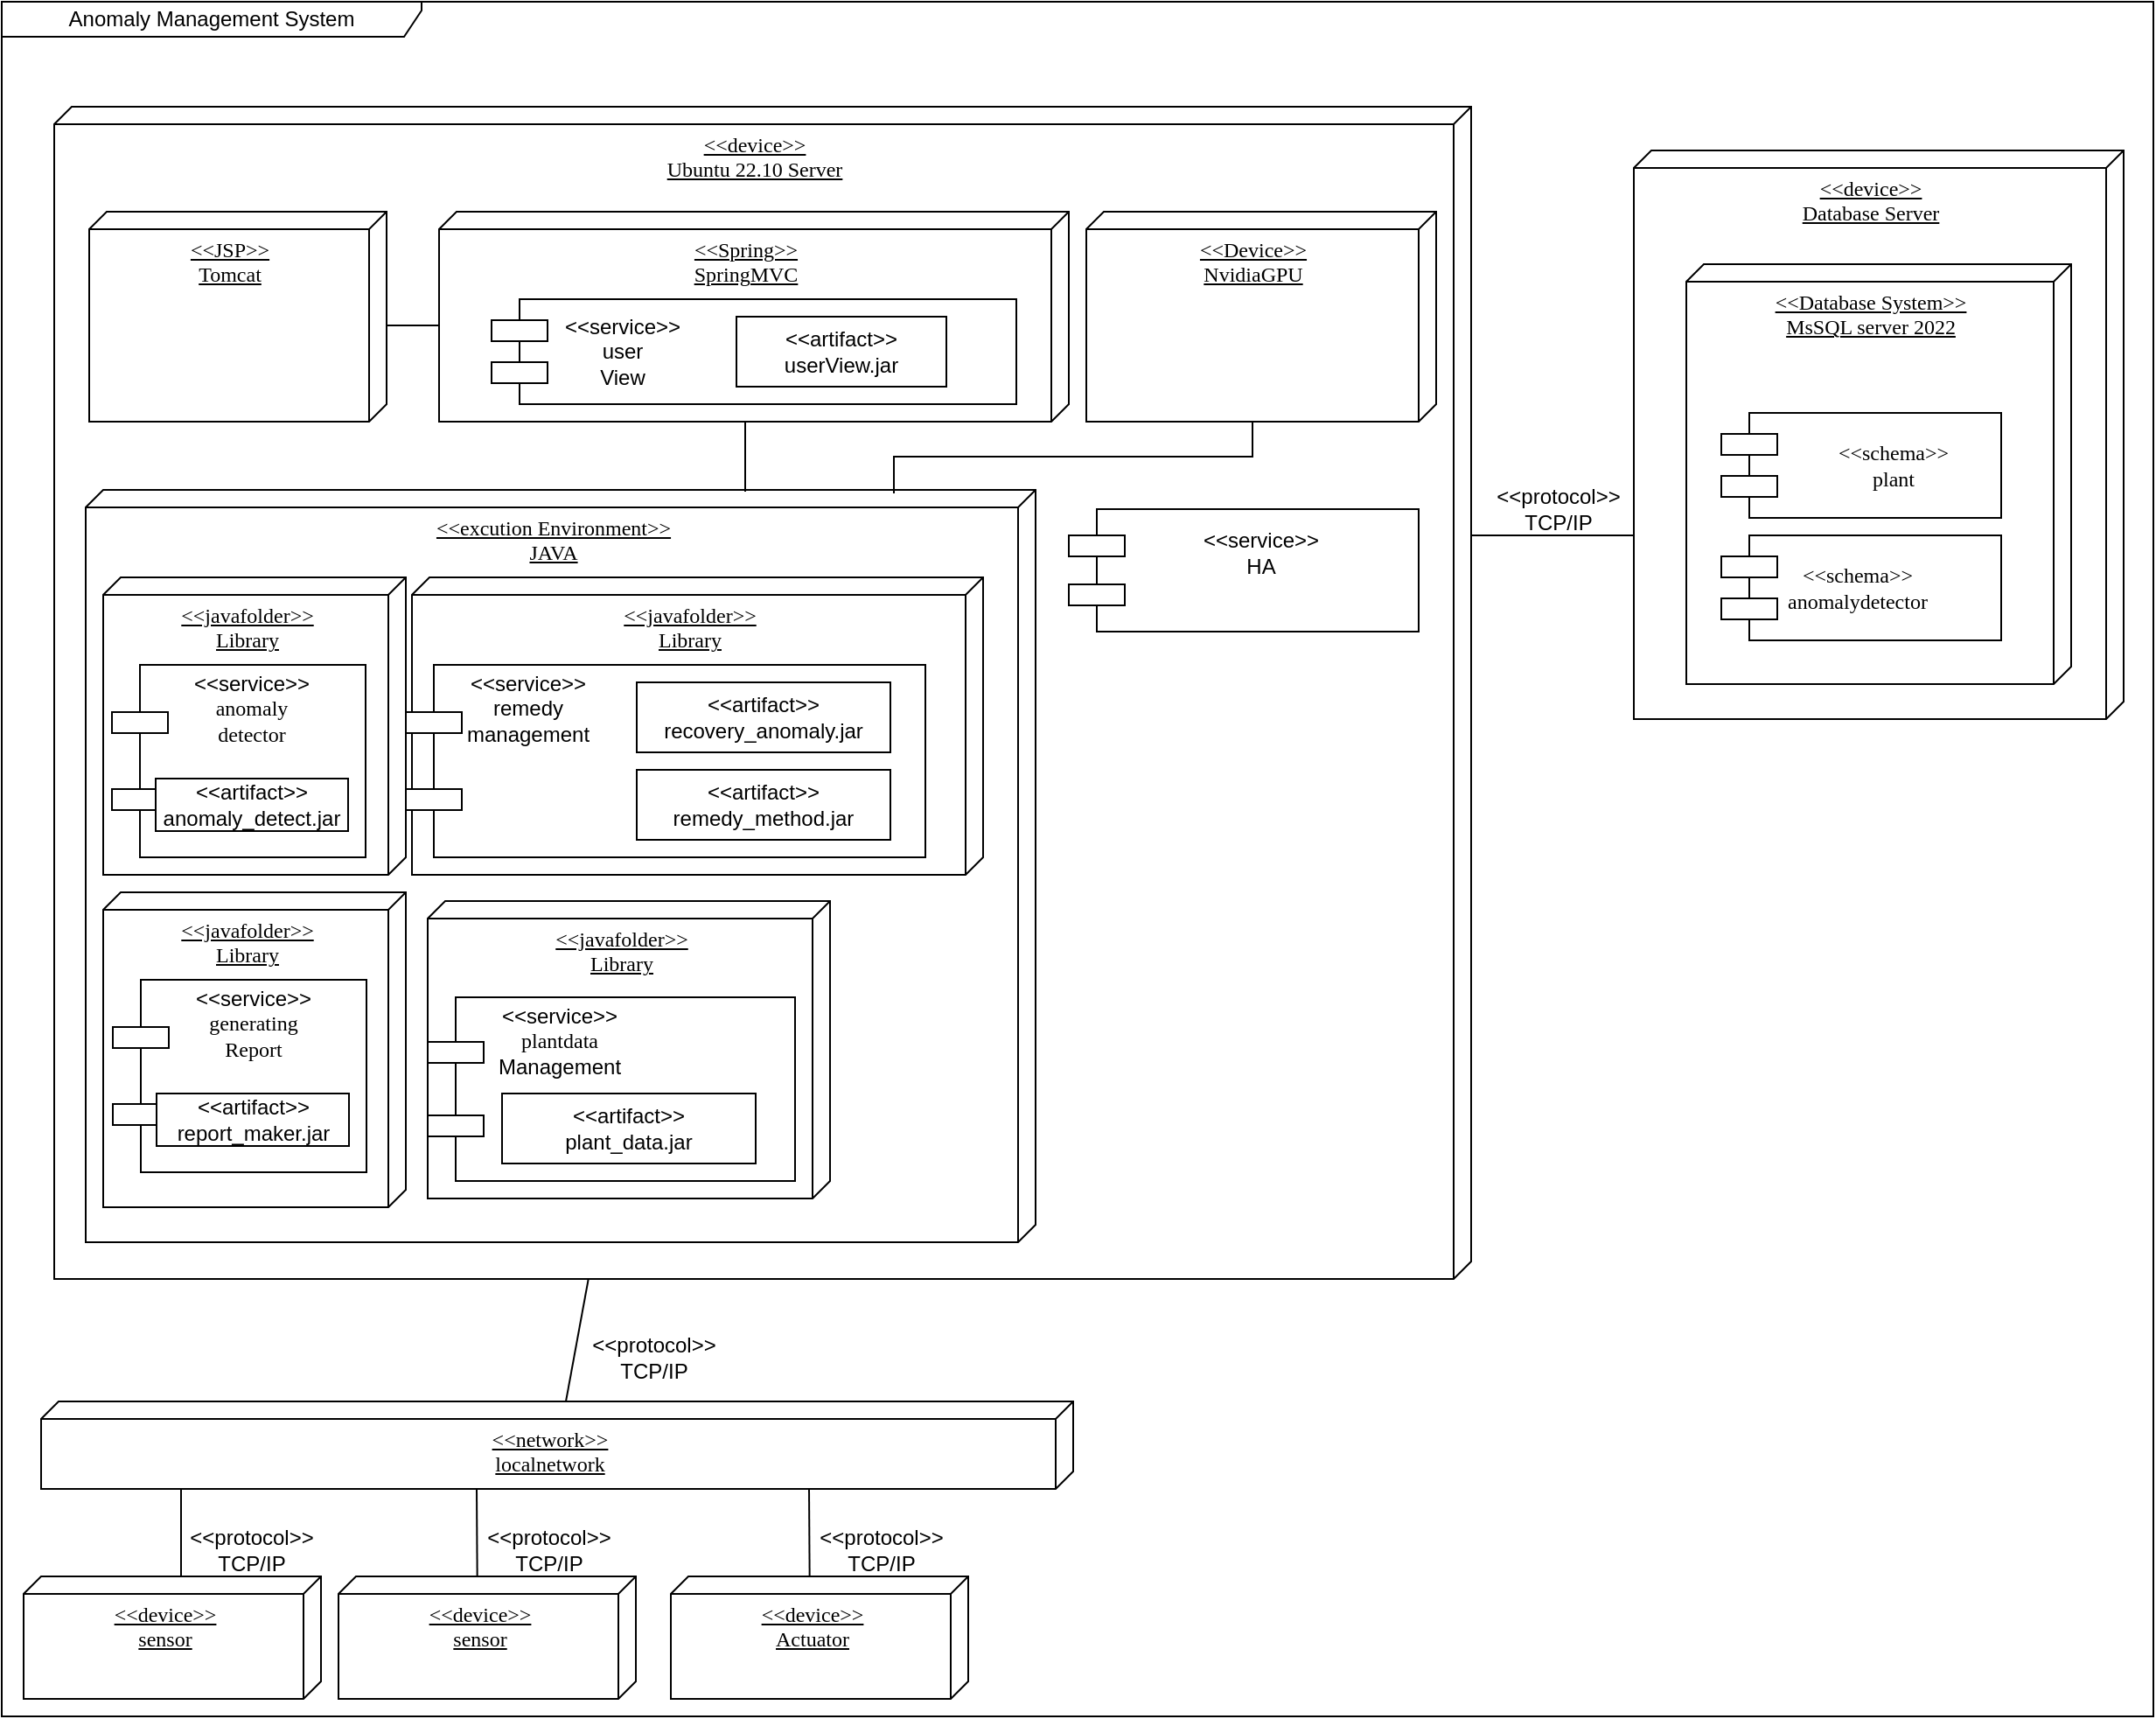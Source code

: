 <mxfile version="21.1.7" type="github">
  <diagram name="Page-1" id="5f0bae14-7c28-e335-631c-24af17079c00">
    <mxGraphModel dx="2700" dy="1713" grid="1" gridSize="10" guides="1" tooltips="1" connect="1" arrows="1" fold="1" page="1" pageScale="1" pageWidth="1100" pageHeight="850" background="none" math="0" shadow="0">
      <root>
        <mxCell id="0" />
        <mxCell id="1" parent="0" />
        <mxCell id="Wp49OkV0YaMOu1lBNxqz-1" value="&amp;lt;&amp;lt;device&amp;gt;&amp;gt; &lt;br&gt;Ubuntu 22.10 Server" style="verticalAlign=top;align=center;spacingTop=8;spacingLeft=2;spacingRight=12;shape=cube;size=10;direction=south;fontStyle=4;html=1;rounded=0;shadow=0;comic=0;labelBackgroundColor=none;strokeWidth=1;fontFamily=Verdana;fontSize=12" vertex="1" parent="1">
          <mxGeometry x="-110" y="-730" width="810" height="670" as="geometry" />
        </mxCell>
        <mxCell id="Wp49OkV0YaMOu1lBNxqz-2" value="Anomaly Management System" style="shape=umlFrame;whiteSpace=wrap;html=1;pointerEvents=0;width=240;height=20;" vertex="1" parent="1">
          <mxGeometry x="-140" y="-790" width="1230" height="980" as="geometry" />
        </mxCell>
        <mxCell id="Wp49OkV0YaMOu1lBNxqz-4" value="&amp;lt;&amp;lt;JSP&amp;gt;&amp;gt;&lt;br&gt;Tomcat" style="verticalAlign=top;align=center;spacingTop=8;spacingLeft=2;spacingRight=12;shape=cube;size=10;direction=south;fontStyle=4;html=1;rounded=0;shadow=0;comic=0;labelBackgroundColor=none;strokeWidth=1;fontFamily=Verdana;fontSize=12" vertex="1" parent="1">
          <mxGeometry x="-90" y="-670" width="170" height="120" as="geometry" />
        </mxCell>
        <mxCell id="Wp49OkV0YaMOu1lBNxqz-5" value="&amp;lt;&amp;lt;device&amp;gt;&amp;gt; &lt;br&gt;Database Server" style="verticalAlign=top;align=center;spacingTop=8;spacingLeft=2;spacingRight=12;shape=cube;size=10;direction=south;fontStyle=4;html=1;rounded=0;shadow=0;comic=0;labelBackgroundColor=none;strokeWidth=1;fontFamily=Verdana;fontSize=12" vertex="1" parent="1">
          <mxGeometry x="793" y="-705" width="280" height="325" as="geometry" />
        </mxCell>
        <mxCell id="Wp49OkV0YaMOu1lBNxqz-3" value="&amp;lt;&amp;lt;Database System&amp;gt;&amp;gt;&lt;br&gt;MsSQL server 2022" style="verticalAlign=top;align=center;spacingTop=8;spacingLeft=2;spacingRight=12;shape=cube;size=10;direction=south;fontStyle=4;html=1;rounded=0;shadow=0;comic=0;labelBackgroundColor=none;strokeWidth=1;fontFamily=Verdana;fontSize=12" vertex="1" parent="1">
          <mxGeometry x="823" y="-640" width="220" height="240" as="geometry" />
        </mxCell>
        <mxCell id="Wp49OkV0YaMOu1lBNxqz-6" value="&amp;lt;&amp;lt;Spring&amp;gt;&amp;gt;&lt;br&gt;SpringMVC" style="verticalAlign=top;align=center;spacingTop=8;spacingLeft=2;spacingRight=12;shape=cube;size=10;direction=south;fontStyle=4;html=1;rounded=0;shadow=0;comic=0;labelBackgroundColor=none;strokeWidth=1;fontFamily=Verdana;fontSize=12" vertex="1" parent="1">
          <mxGeometry x="110" y="-670" width="360" height="120" as="geometry" />
        </mxCell>
        <mxCell id="Wp49OkV0YaMOu1lBNxqz-9" value="" style="endArrow=none;html=1;rounded=0;entryX=0;entryY=0;entryDx=220;entryDy=280;entryPerimeter=0;" edge="1" parent="1" target="Wp49OkV0YaMOu1lBNxqz-5">
          <mxGeometry width="50" height="50" relative="1" as="geometry">
            <mxPoint x="700" y="-485" as="sourcePoint" />
            <mxPoint x="463" y="-480" as="targetPoint" />
          </mxGeometry>
        </mxCell>
        <mxCell id="Wp49OkV0YaMOu1lBNxqz-10" value="&amp;lt;&amp;lt;protocol&amp;gt;&amp;gt;&lt;br&gt;TCP/IP" style="text;html=1;strokeColor=none;fillColor=none;align=center;verticalAlign=middle;whiteSpace=wrap;rounded=0;" vertex="1" parent="1">
          <mxGeometry x="720" y="-515" width="60" height="30" as="geometry" />
        </mxCell>
        <mxCell id="Wp49OkV0YaMOu1lBNxqz-11" value="&amp;lt;&amp;lt;device&amp;gt;&amp;gt;&lt;br&gt;sensor" style="verticalAlign=top;align=center;spacingTop=8;spacingLeft=2;spacingRight=12;shape=cube;size=10;direction=south;fontStyle=4;html=1;rounded=0;shadow=0;comic=0;labelBackgroundColor=none;strokeWidth=1;fontFamily=Verdana;fontSize=12" vertex="1" parent="1">
          <mxGeometry x="-127.5" y="110" width="170" height="70" as="geometry" />
        </mxCell>
        <mxCell id="Wp49OkV0YaMOu1lBNxqz-12" value="&amp;lt;&amp;lt;network&amp;gt;&amp;gt;&lt;br&gt;localnetwork" style="verticalAlign=top;align=center;spacingTop=8;spacingLeft=2;spacingRight=12;shape=cube;size=10;direction=south;fontStyle=4;html=1;rounded=0;shadow=0;comic=0;labelBackgroundColor=none;strokeWidth=1;fontFamily=Verdana;fontSize=12" vertex="1" parent="1">
          <mxGeometry x="-117.5" y="10" width="590" height="50" as="geometry" />
        </mxCell>
        <mxCell id="Wp49OkV0YaMOu1lBNxqz-14" value="" style="endArrow=none;html=1;rounded=0;exitX=0;exitY=0;exitDx=0;exitDy=80;exitPerimeter=0;" edge="1" parent="1" source="Wp49OkV0YaMOu1lBNxqz-11">
          <mxGeometry width="50" height="50" relative="1" as="geometry">
            <mxPoint x="492.5" y="-200" as="sourcePoint" />
            <mxPoint x="-37.5" y="60" as="targetPoint" />
          </mxGeometry>
        </mxCell>
        <mxCell id="Wp49OkV0YaMOu1lBNxqz-15" value="" style="endArrow=none;html=1;rounded=0;exitX=0;exitY=0;exitDx=0;exitDy=80;exitPerimeter=0;" edge="1" parent="1">
          <mxGeometry width="50" height="50" relative="1" as="geometry">
            <mxPoint x="131.83" y="110" as="sourcePoint" />
            <mxPoint x="131.5" y="60" as="targetPoint" />
          </mxGeometry>
        </mxCell>
        <mxCell id="Wp49OkV0YaMOu1lBNxqz-18" value="&amp;lt;&amp;lt;protocol&amp;gt;&amp;gt;&lt;br&gt;TCP/IP" style="text;html=1;strokeColor=none;fillColor=none;align=center;verticalAlign=middle;whiteSpace=wrap;rounded=0;" vertex="1" parent="1">
          <mxGeometry x="142.5" y="80" width="60" height="30" as="geometry" />
        </mxCell>
        <mxCell id="Wp49OkV0YaMOu1lBNxqz-19" value="&amp;lt;&amp;lt;protocol&amp;gt;&amp;gt;&lt;br&gt;TCP/IP" style="text;html=1;strokeColor=none;fillColor=none;align=center;verticalAlign=middle;whiteSpace=wrap;rounded=0;" vertex="1" parent="1">
          <mxGeometry x="-27.5" y="80" width="60" height="30" as="geometry" />
        </mxCell>
        <mxCell id="Wp49OkV0YaMOu1lBNxqz-20" value="" style="shape=component;align=left;spacingLeft=36;rounded=0;shadow=0;comic=0;labelBackgroundColor=none;strokeWidth=1;fontFamily=Verdana;fontSize=12;html=1;" vertex="1" parent="1">
          <mxGeometry x="140" y="-620" width="300" height="60" as="geometry" />
        </mxCell>
        <mxCell id="Wp49OkV0YaMOu1lBNxqz-24" value="&amp;lt;&amp;lt;device&amp;gt;&amp;gt;&lt;br&gt;sensor" style="verticalAlign=top;align=center;spacingTop=8;spacingLeft=2;spacingRight=12;shape=cube;size=10;direction=south;fontStyle=4;html=1;rounded=0;shadow=0;comic=0;labelBackgroundColor=none;strokeWidth=1;fontFamily=Verdana;fontSize=12" vertex="1" parent="1">
          <mxGeometry x="52.5" y="110" width="170" height="70" as="geometry" />
        </mxCell>
        <mxCell id="Wp49OkV0YaMOu1lBNxqz-25" value="" style="endArrow=none;html=1;rounded=0;entryX=1;entryY=0.623;entryDx=0;entryDy=0;entryPerimeter=0;exitX=0;exitY=0;exitDx=0;exitDy=290;exitPerimeter=0;" edge="1" parent="1" source="Wp49OkV0YaMOu1lBNxqz-12" target="Wp49OkV0YaMOu1lBNxqz-1">
          <mxGeometry width="50" height="50" relative="1" as="geometry">
            <mxPoint x="195" y="-110" as="sourcePoint" />
            <mxPoint x="195" y="-160" as="targetPoint" />
            <Array as="points" />
          </mxGeometry>
        </mxCell>
        <mxCell id="Wp49OkV0YaMOu1lBNxqz-26" value="&amp;lt;&amp;lt;Device&amp;gt;&amp;gt;&lt;br&gt;NvidiaGPU" style="verticalAlign=top;align=center;spacingTop=8;spacingLeft=2;spacingRight=12;shape=cube;size=10;direction=south;fontStyle=4;html=1;rounded=0;shadow=0;comic=0;labelBackgroundColor=none;strokeWidth=1;fontFamily=Verdana;fontSize=12" vertex="1" parent="1">
          <mxGeometry x="480" y="-670" width="200" height="120" as="geometry" />
        </mxCell>
        <mxCell id="Wp49OkV0YaMOu1lBNxqz-28" value="&amp;lt;&amp;lt;excution Environment&amp;gt;&amp;gt;&lt;br&gt;JAVA" style="verticalAlign=top;align=center;spacingTop=8;spacingLeft=2;spacingRight=12;shape=cube;size=10;direction=south;fontStyle=4;html=1;rounded=0;shadow=0;comic=0;labelBackgroundColor=none;strokeWidth=1;fontFamily=Verdana;fontSize=12" vertex="1" parent="1">
          <mxGeometry x="-92" y="-511" width="543" height="430" as="geometry" />
        </mxCell>
        <mxCell id="Wp49OkV0YaMOu1lBNxqz-29" value="&amp;lt;&amp;lt;javafolder&amp;gt;&amp;gt;&lt;br&gt;Library" style="verticalAlign=top;align=center;spacingTop=8;spacingLeft=2;spacingRight=12;shape=cube;size=10;direction=south;fontStyle=4;html=1;rounded=0;shadow=0;comic=0;labelBackgroundColor=none;strokeWidth=1;fontFamily=Verdana;fontSize=12" vertex="1" parent="1">
          <mxGeometry x="-82" y="-461" width="173" height="170" as="geometry" />
        </mxCell>
        <mxCell id="Wp49OkV0YaMOu1lBNxqz-31" value="&amp;lt;&amp;lt;schema&amp;gt;&amp;gt;&lt;br&gt;plant" style="shape=component;align=center;spacingLeft=36;rounded=0;shadow=0;comic=0;labelBackgroundColor=none;strokeWidth=1;fontFamily=Verdana;fontSize=12;html=1;" vertex="1" parent="1">
          <mxGeometry x="843" y="-555" width="160" height="60" as="geometry" />
        </mxCell>
        <mxCell id="Wp49OkV0YaMOu1lBNxqz-32" value="&lt;div style=&quot;text-align: center;&quot;&gt;&lt;span style=&quot;background-color: initial;&quot;&gt;&amp;lt;&amp;lt;schema&amp;gt;&amp;gt;&lt;/span&gt;&lt;/div&gt;anomalydetector&lt;br&gt;" style="shape=component;align=left;spacingLeft=36;rounded=0;shadow=0;comic=0;labelBackgroundColor=none;strokeWidth=1;fontFamily=Verdana;fontSize=12;html=1;" vertex="1" parent="1">
          <mxGeometry x="843" y="-485" width="160" height="60" as="geometry" />
        </mxCell>
        <mxCell id="Wp49OkV0YaMOu1lBNxqz-33" value="" style="endArrow=none;html=1;rounded=0;exitX=0;exitY=0;exitDx=0;exitDy=80;exitPerimeter=0;" edge="1" parent="1">
          <mxGeometry width="50" height="50" relative="1" as="geometry">
            <mxPoint x="321.83" y="110" as="sourcePoint" />
            <mxPoint x="321.5" y="60" as="targetPoint" />
          </mxGeometry>
        </mxCell>
        <mxCell id="Wp49OkV0YaMOu1lBNxqz-34" value="&amp;lt;&amp;lt;protocol&amp;gt;&amp;gt;&lt;br&gt;TCP/IP" style="text;html=1;strokeColor=none;fillColor=none;align=center;verticalAlign=middle;whiteSpace=wrap;rounded=0;" vertex="1" parent="1">
          <mxGeometry x="332.5" y="80" width="60" height="30" as="geometry" />
        </mxCell>
        <mxCell id="Wp49OkV0YaMOu1lBNxqz-35" value="&amp;lt;&amp;lt;device&amp;gt;&amp;gt;&lt;br&gt;Actuator" style="verticalAlign=top;align=center;spacingTop=8;spacingLeft=2;spacingRight=12;shape=cube;size=10;direction=south;fontStyle=4;html=1;rounded=0;shadow=0;comic=0;labelBackgroundColor=none;strokeWidth=1;fontFamily=Verdana;fontSize=12" vertex="1" parent="1">
          <mxGeometry x="242.5" y="110" width="170" height="70" as="geometry" />
        </mxCell>
        <mxCell id="Wp49OkV0YaMOu1lBNxqz-38" value="" style="endArrow=none;html=1;rounded=0;entryX=0;entryY=0;entryDx=65;entryDy=360;entryPerimeter=0;" edge="1" parent="1" target="Wp49OkV0YaMOu1lBNxqz-6">
          <mxGeometry width="50" height="50" relative="1" as="geometry">
            <mxPoint x="80" y="-605" as="sourcePoint" />
            <mxPoint x="320" y="-410" as="targetPoint" />
          </mxGeometry>
        </mxCell>
        <mxCell id="Wp49OkV0YaMOu1lBNxqz-39" value="" style="endArrow=none;html=1;rounded=0;entryX=0;entryY=0;entryDx=120;entryDy=185;entryPerimeter=0;" edge="1" parent="1" target="Wp49OkV0YaMOu1lBNxqz-6">
          <mxGeometry width="50" height="50" relative="1" as="geometry">
            <mxPoint x="285" y="-510" as="sourcePoint" />
            <mxPoint x="147" y="-550" as="targetPoint" />
          </mxGeometry>
        </mxCell>
        <mxCell id="Wp49OkV0YaMOu1lBNxqz-40" value="&amp;lt;&amp;lt;artifact&amp;gt;&amp;gt;&lt;br&gt;userView.jar" style="rounded=0;whiteSpace=wrap;html=1;" vertex="1" parent="1">
          <mxGeometry x="280" y="-610" width="120" height="40" as="geometry" />
        </mxCell>
        <mxCell id="Wp49OkV0YaMOu1lBNxqz-44" value="&amp;lt;&amp;lt;protocol&amp;gt;&amp;gt;&lt;br&gt;TCP/IP" style="text;html=1;strokeColor=none;fillColor=none;align=center;verticalAlign=middle;whiteSpace=wrap;rounded=0;" vertex="1" parent="1">
          <mxGeometry x="202.5" y="-30" width="60" height="30" as="geometry" />
        </mxCell>
        <mxCell id="Wp49OkV0YaMOu1lBNxqz-55" value="&amp;lt;&amp;lt;service&amp;gt;&amp;gt;&lt;br&gt;user&lt;br&gt;View" style="text;html=1;strokeColor=none;fillColor=none;align=center;verticalAlign=middle;whiteSpace=wrap;rounded=0;" vertex="1" parent="1">
          <mxGeometry x="180" y="-605" width="70" height="30" as="geometry" />
        </mxCell>
        <mxCell id="Wp49OkV0YaMOu1lBNxqz-58" value="&amp;lt;&amp;lt;javafolder&amp;gt;&amp;gt;&lt;br&gt;Library" style="verticalAlign=top;align=center;spacingTop=8;spacingLeft=2;spacingRight=12;shape=cube;size=10;direction=south;fontStyle=4;html=1;rounded=0;shadow=0;comic=0;labelBackgroundColor=none;strokeWidth=1;fontFamily=Verdana;fontSize=12" vertex="1" parent="1">
          <mxGeometry x="94.5" y="-461" width="326.5" height="170" as="geometry" />
        </mxCell>
        <mxCell id="Wp49OkV0YaMOu1lBNxqz-21" value="" style="shape=component;align=center;spacingLeft=36;rounded=0;shadow=0;comic=0;labelBackgroundColor=none;strokeWidth=1;fontFamily=Verdana;fontSize=12;html=1;" vertex="1" parent="1">
          <mxGeometry x="-77" y="-411" width="145" height="110" as="geometry" />
        </mxCell>
        <mxCell id="Wp49OkV0YaMOu1lBNxqz-22" value="&lt;div style=&quot;text-align: center;&quot;&gt;&lt;br&gt;&lt;/div&gt;&lt;br&gt;&lt;br&gt;" style="shape=component;align=left;spacingLeft=36;rounded=0;shadow=0;comic=0;labelBackgroundColor=none;strokeWidth=1;fontFamily=Verdana;fontSize=12;html=1;" vertex="1" parent="1">
          <mxGeometry x="91" y="-411" width="297" height="110" as="geometry" />
        </mxCell>
        <mxCell id="Wp49OkV0YaMOu1lBNxqz-45" value="&amp;lt;&amp;lt;artifact&amp;gt;&amp;gt;&lt;br&gt;recovery_anomaly.jar" style="rounded=0;whiteSpace=wrap;html=1;" vertex="1" parent="1">
          <mxGeometry x="223" y="-401" width="145" height="40" as="geometry" />
        </mxCell>
        <mxCell id="Wp49OkV0YaMOu1lBNxqz-47" value="&amp;lt;&amp;lt;artifact&amp;gt;&amp;gt;&lt;br&gt;anomaly_detect.jar" style="rounded=0;whiteSpace=wrap;html=1;" vertex="1" parent="1">
          <mxGeometry x="-52" y="-346" width="110" height="30" as="geometry" />
        </mxCell>
        <mxCell id="Wp49OkV0YaMOu1lBNxqz-51" value="&amp;lt;&amp;lt;service&amp;gt;&amp;gt;&lt;br style=&quot;border-color: var(--border-color); font-family: Verdana;&quot;&gt;&lt;span style=&quot;font-family: Verdana;&quot;&gt;anomaly&lt;/span&gt;&lt;br style=&quot;border-color: var(--border-color); font-family: Verdana;&quot;&gt;&lt;span style=&quot;font-family: Verdana;&quot;&gt;detector&lt;/span&gt;" style="text;html=1;strokeColor=none;fillColor=none;align=center;verticalAlign=middle;whiteSpace=wrap;rounded=0;" vertex="1" parent="1">
          <mxGeometry x="-27" y="-401" width="60" height="30" as="geometry" />
        </mxCell>
        <mxCell id="Wp49OkV0YaMOu1lBNxqz-52" value="&amp;lt;&amp;lt;service&amp;gt;&amp;gt;&lt;br&gt;remedy&lt;br&gt;management" style="text;html=1;strokeColor=none;fillColor=none;align=center;verticalAlign=middle;whiteSpace=wrap;rounded=0;" vertex="1" parent="1">
          <mxGeometry x="126" y="-401" width="70" height="30" as="geometry" />
        </mxCell>
        <mxCell id="Wp49OkV0YaMOu1lBNxqz-54" value="&amp;lt;&amp;lt;artifact&amp;gt;&amp;gt;&lt;br&gt;remedy_method.jar" style="rounded=0;whiteSpace=wrap;html=1;" vertex="1" parent="1">
          <mxGeometry x="223" y="-351" width="145" height="40" as="geometry" />
        </mxCell>
        <mxCell id="Wp49OkV0YaMOu1lBNxqz-59" value="&amp;lt;&amp;lt;javafolder&amp;gt;&amp;gt;&lt;br&gt;Library" style="verticalAlign=top;align=center;spacingTop=8;spacingLeft=2;spacingRight=12;shape=cube;size=10;direction=south;fontStyle=4;html=1;rounded=0;shadow=0;comic=0;labelBackgroundColor=none;strokeWidth=1;fontFamily=Verdana;fontSize=12" vertex="1" parent="1">
          <mxGeometry x="103.5" y="-276" width="230" height="170" as="geometry" />
        </mxCell>
        <mxCell id="Wp49OkV0YaMOu1lBNxqz-49" value="" style="shape=component;align=left;spacingLeft=36;rounded=0;shadow=0;comic=0;labelBackgroundColor=none;strokeWidth=1;fontFamily=Verdana;fontSize=12;html=1;" vertex="1" parent="1">
          <mxGeometry x="103.5" y="-221" width="210" height="105" as="geometry" />
        </mxCell>
        <mxCell id="Wp49OkV0YaMOu1lBNxqz-53" value="&amp;lt;&amp;lt;service&amp;gt;&amp;gt;&lt;br style=&quot;border-color: var(--border-color); font-family: Verdana;&quot;&gt;&lt;font face=&quot;Verdana&quot;&gt;plantdata&lt;br&gt;&lt;/font&gt;Management" style="text;html=1;strokeColor=none;fillColor=none;align=center;verticalAlign=middle;whiteSpace=wrap;rounded=0;" vertex="1" parent="1">
          <mxGeometry x="148.5" y="-211" width="60" height="30" as="geometry" />
        </mxCell>
        <mxCell id="Wp49OkV0YaMOu1lBNxqz-56" value="&amp;lt;&amp;lt;artifact&amp;gt;&amp;gt;&lt;br&gt;plant_data.jar" style="rounded=0;whiteSpace=wrap;html=1;" vertex="1" parent="1">
          <mxGeometry x="146" y="-166" width="145" height="40" as="geometry" />
        </mxCell>
        <mxCell id="Wp49OkV0YaMOu1lBNxqz-61" value="&amp;lt;&amp;lt;javafolder&amp;gt;&amp;gt;&lt;br&gt;Library" style="verticalAlign=top;align=center;spacingTop=8;spacingLeft=2;spacingRight=12;shape=cube;size=10;direction=south;fontStyle=4;html=1;rounded=0;shadow=0;comic=0;labelBackgroundColor=none;strokeWidth=1;fontFamily=Verdana;fontSize=12" vertex="1" parent="1">
          <mxGeometry x="-82" y="-281" width="173" height="180" as="geometry" />
        </mxCell>
        <mxCell id="Wp49OkV0YaMOu1lBNxqz-62" value="" style="shape=component;align=center;spacingLeft=36;rounded=0;shadow=0;comic=0;labelBackgroundColor=none;strokeWidth=1;fontFamily=Verdana;fontSize=12;html=1;" vertex="1" parent="1">
          <mxGeometry x="-76.5" y="-231" width="145" height="110" as="geometry" />
        </mxCell>
        <mxCell id="Wp49OkV0YaMOu1lBNxqz-63" value="&amp;lt;&amp;lt;artifact&amp;gt;&amp;gt;&lt;br&gt;report_maker.jar" style="rounded=0;whiteSpace=wrap;html=1;" vertex="1" parent="1">
          <mxGeometry x="-51.5" y="-166" width="110" height="30" as="geometry" />
        </mxCell>
        <mxCell id="Wp49OkV0YaMOu1lBNxqz-64" value="&amp;lt;&amp;lt;service&amp;gt;&amp;gt;&lt;br style=&quot;border-color: var(--border-color); font-family: Verdana;&quot;&gt;&lt;font face=&quot;Verdana&quot;&gt;generating&lt;br&gt;Report&lt;br&gt;&lt;/font&gt;" style="text;html=1;strokeColor=none;fillColor=none;align=center;verticalAlign=middle;whiteSpace=wrap;rounded=0;" vertex="1" parent="1">
          <mxGeometry x="-26.5" y="-221" width="60" height="30" as="geometry" />
        </mxCell>
        <mxCell id="Wp49OkV0YaMOu1lBNxqz-66" value="&lt;div style=&quot;text-align: center;&quot;&gt;&lt;br&gt;&lt;/div&gt;&lt;br&gt;&lt;br&gt;" style="shape=component;align=left;spacingLeft=36;rounded=0;shadow=0;comic=0;labelBackgroundColor=none;strokeWidth=1;fontFamily=Verdana;fontSize=12;html=1;" vertex="1" parent="1">
          <mxGeometry x="470" y="-500" width="200" height="70" as="geometry" />
        </mxCell>
        <mxCell id="Wp49OkV0YaMOu1lBNxqz-67" value="&amp;lt;&amp;lt;service&amp;gt;&amp;gt;&lt;br&gt;HA" style="text;html=1;strokeColor=none;fillColor=none;align=center;verticalAlign=middle;whiteSpace=wrap;rounded=0;" vertex="1" parent="1">
          <mxGeometry x="545" y="-490" width="70" height="30" as="geometry" />
        </mxCell>
        <mxCell id="Wp49OkV0YaMOu1lBNxqz-68" value="" style="endArrow=none;html=1;rounded=0;entryX=0;entryY=0;entryDx=120;entryDy=105;entryPerimeter=0;" edge="1" parent="1" target="Wp49OkV0YaMOu1lBNxqz-26">
          <mxGeometry width="50" height="50" relative="1" as="geometry">
            <mxPoint x="370" y="-509" as="sourcePoint" />
            <mxPoint x="295" y="-540" as="targetPoint" />
            <Array as="points">
              <mxPoint x="370" y="-530" />
              <mxPoint x="575" y="-530" />
            </Array>
          </mxGeometry>
        </mxCell>
      </root>
    </mxGraphModel>
  </diagram>
</mxfile>
